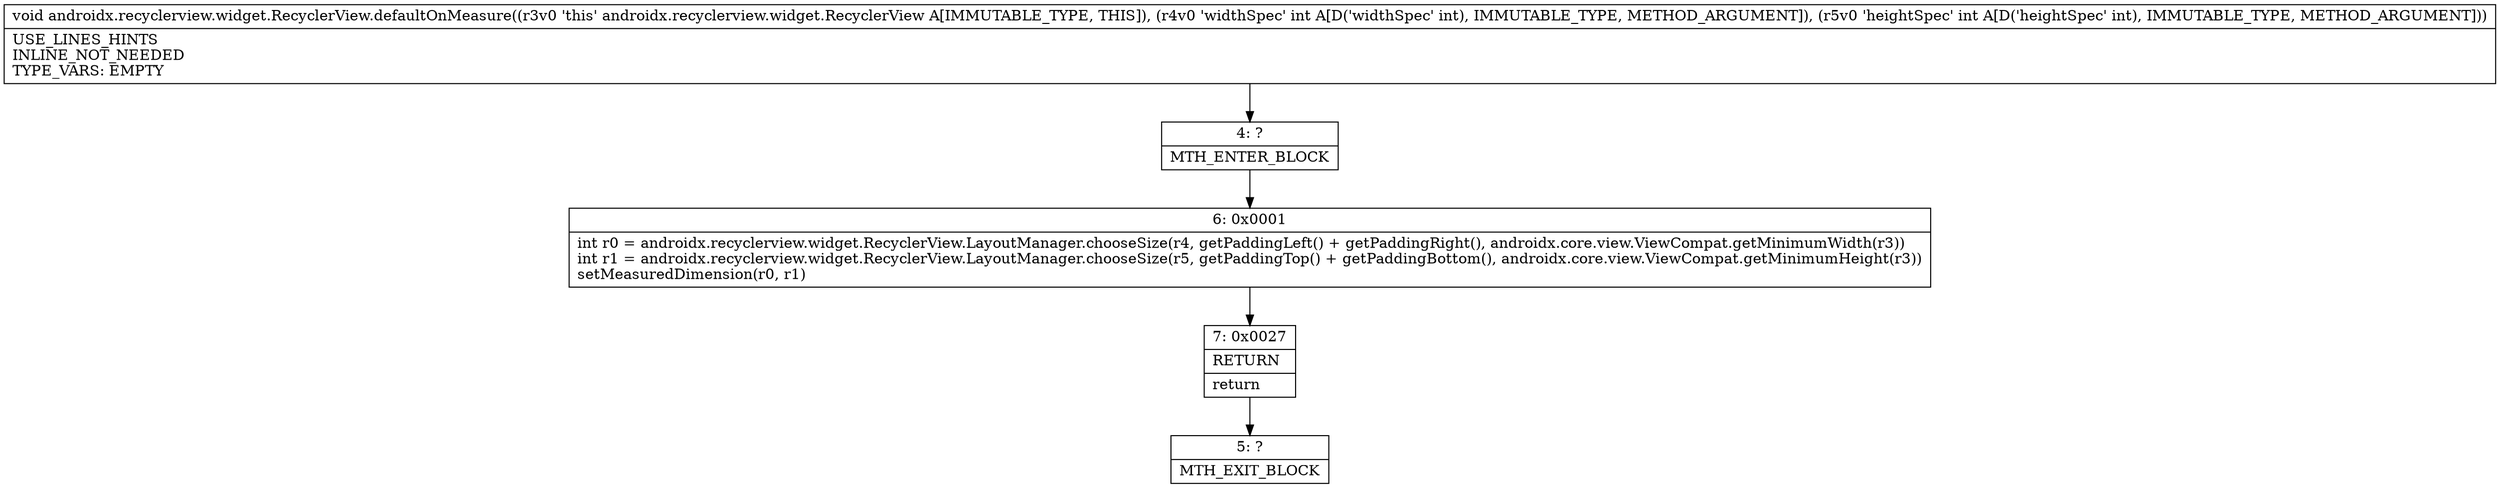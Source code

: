 digraph "CFG forandroidx.recyclerview.widget.RecyclerView.defaultOnMeasure(II)V" {
Node_4 [shape=record,label="{4\:\ ?|MTH_ENTER_BLOCK\l}"];
Node_6 [shape=record,label="{6\:\ 0x0001|int r0 = androidx.recyclerview.widget.RecyclerView.LayoutManager.chooseSize(r4, getPaddingLeft() + getPaddingRight(), androidx.core.view.ViewCompat.getMinimumWidth(r3))\lint r1 = androidx.recyclerview.widget.RecyclerView.LayoutManager.chooseSize(r5, getPaddingTop() + getPaddingBottom(), androidx.core.view.ViewCompat.getMinimumHeight(r3))\lsetMeasuredDimension(r0, r1)\l}"];
Node_7 [shape=record,label="{7\:\ 0x0027|RETURN\l|return\l}"];
Node_5 [shape=record,label="{5\:\ ?|MTH_EXIT_BLOCK\l}"];
MethodNode[shape=record,label="{void androidx.recyclerview.widget.RecyclerView.defaultOnMeasure((r3v0 'this' androidx.recyclerview.widget.RecyclerView A[IMMUTABLE_TYPE, THIS]), (r4v0 'widthSpec' int A[D('widthSpec' int), IMMUTABLE_TYPE, METHOD_ARGUMENT]), (r5v0 'heightSpec' int A[D('heightSpec' int), IMMUTABLE_TYPE, METHOD_ARGUMENT]))  | USE_LINES_HINTS\lINLINE_NOT_NEEDED\lTYPE_VARS: EMPTY\l}"];
MethodNode -> Node_4;Node_4 -> Node_6;
Node_6 -> Node_7;
Node_7 -> Node_5;
}

